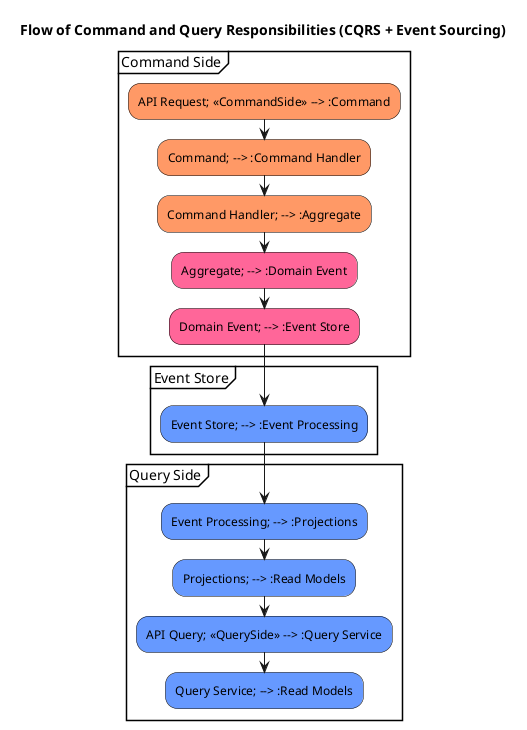 @startuml
skinparam defaultTextAlignment center
skinparam BackgroundColor transparent

' Color definitions to match classDef
skinparam activity {
    BackgroundColor<<CommandSide>> #f96
    BackgroundColor<<QuerySide>> #69f
    BackgroundColor<<EventStore>> #f69
    BorderColor black
}

title Flow of Command and Query Responsibilities (CQRS + Event Sourcing)

partition "Command Side" {
    :API Request; <<CommandSide>> --> :Command; <<CommandSide>>
    :Command; --> :Command Handler; <<CommandSide>>
    :Command Handler; --> :Aggregate; <<CommandSide>>
    :Aggregate; --> :Domain Event; <<EventStore>>
    :Domain Event; --> :Event Store; <<EventStore>>
}

partition "Event Store" {
    :Event Store; --> :Event Processing; <<QuerySide>>
}

partition "Query Side" {
    :Event Processing; --> :Projections; <<QuerySide>>
    :Projections; --> :Read Models; <<QuerySide>>
    :API Query; <<QuerySide>> --> :Query Service; <<QuerySide>>
    :Query Service; --> :Read Models; <<QuerySide>>
}

@enduml